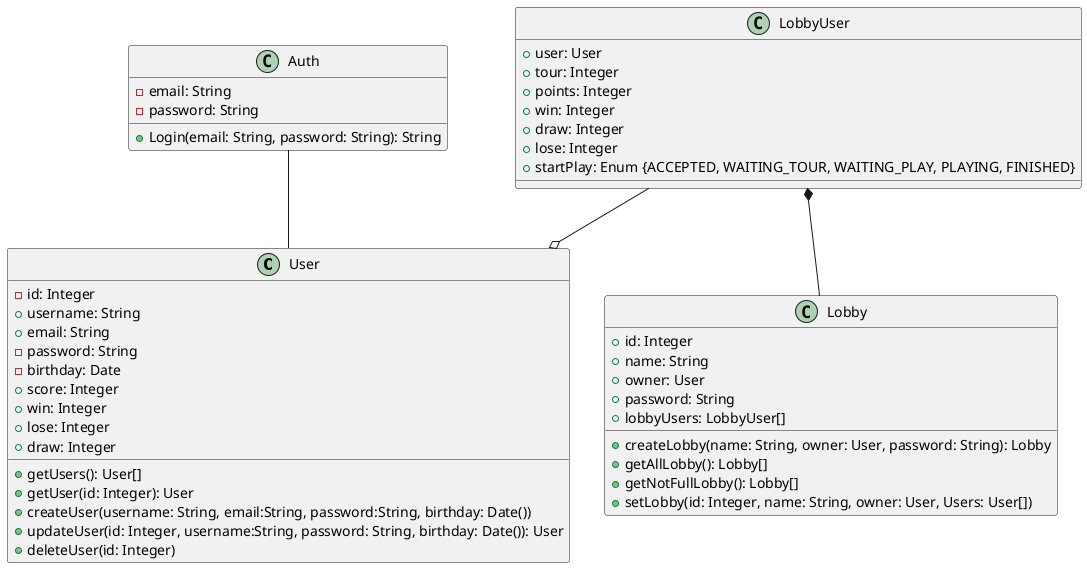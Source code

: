 @startuml Diagramme de Classes 

class User {
-id: Integer
+username: String
+email: String
-password: String
-birthday: Date
+score: Integer 
+win: Integer
+lose: Integer
+draw: Integer

+getUsers(): User[]
+getUser(id: Integer): User
+createUser(username: String, email:String, password:String, birthday: Date())
+updateUser(id: Integer, username:String, password: String, birthday: Date()): User
+deleteUser(id: Integer)
}

Auth -- User

class Auth {
-email: String
-password: String

+Login(email: String, password: String): String
}

class Lobby {
+id: Integer
+name: String
+owner: User
+password: String
+lobbyUsers: LobbyUser[]

+createLobby(name: String, owner: User, password: String): Lobby
+getAllLobby(): Lobby[]
+getNotFullLobby(): Lobby[]
+setLobby(id: Integer, name: String, owner: User, Users: User[])

}
LobbyUser *-- Lobby
LobbyUser --o User

class LobbyUser {
+user: User
+tour: Integer
+points: Integer
+win: Integer
+draw: Integer
+lose: Integer
+startPlay: Enum {ACCEPTED, WAITING_TOUR, WAITING_PLAY, PLAYING, FINISHED}
}

@enduml


